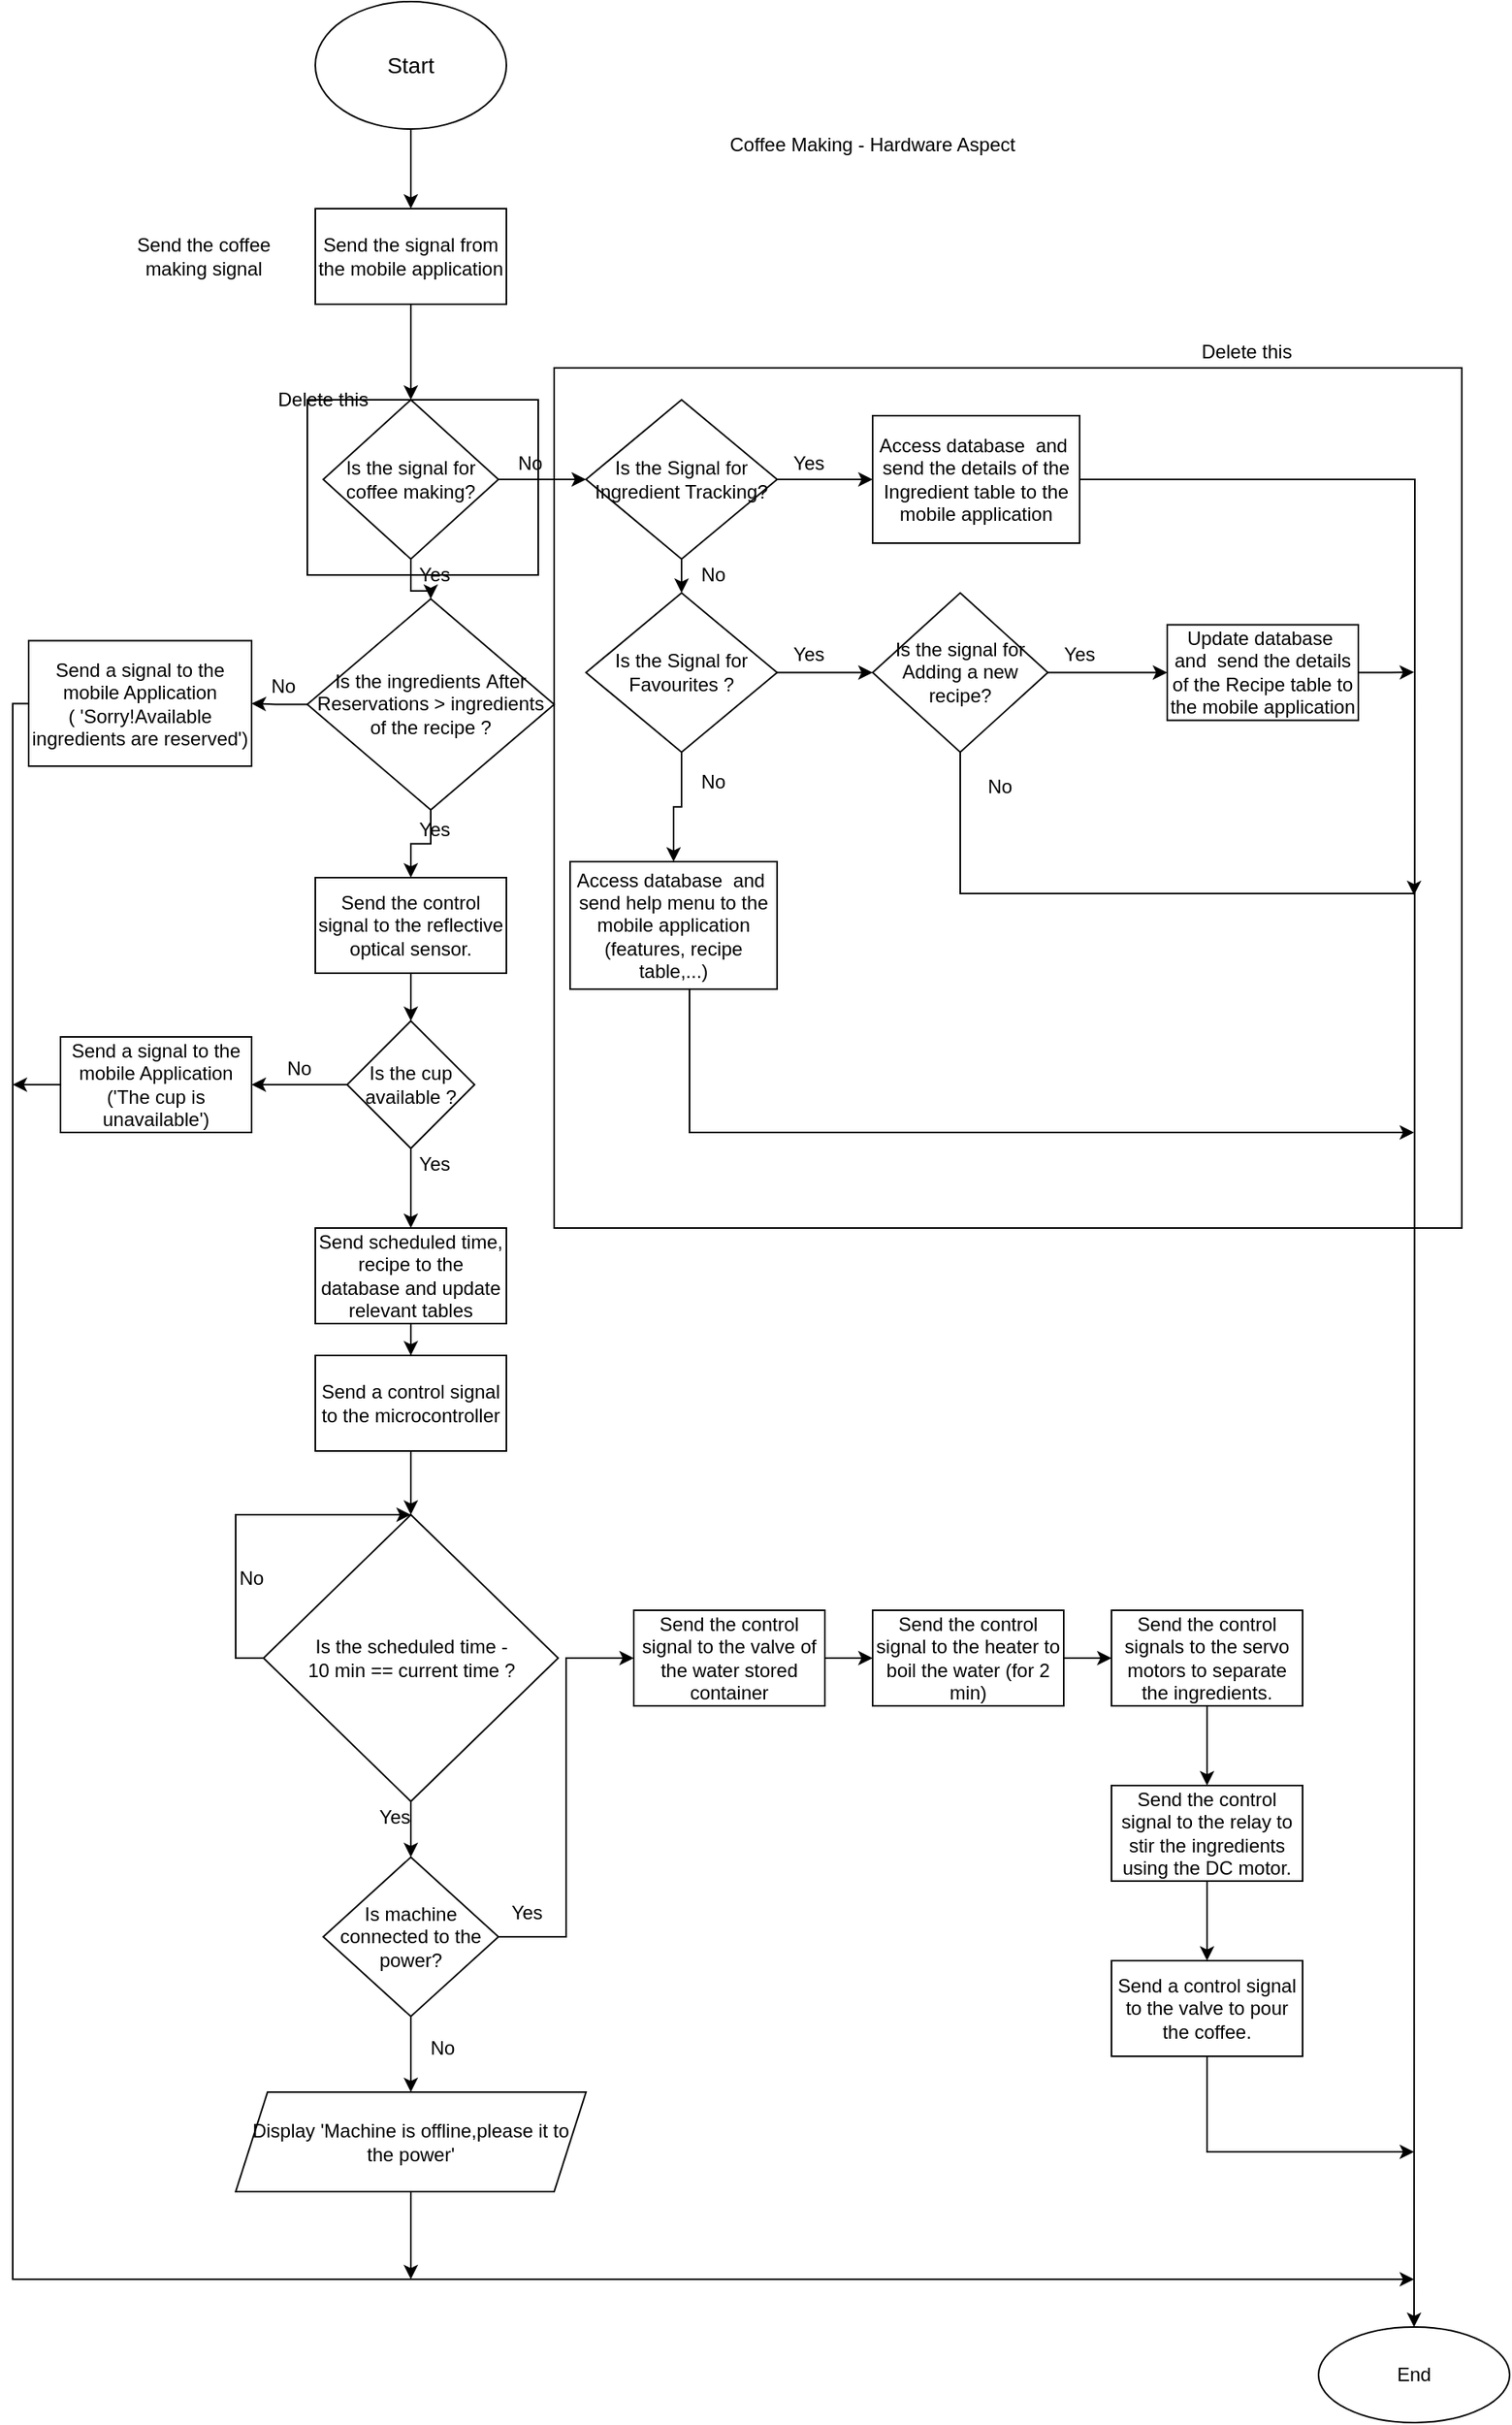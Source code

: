 <mxfile version="14.9.8" type="device"><diagram id="wZWZ_auY-8a6exWJtrAD" name="Page-1"><mxGraphModel dx="1038" dy="1624" grid="1" gridSize="10" guides="1" tooltips="1" connect="1" arrows="1" fold="1" page="1" pageScale="1" pageWidth="850" pageHeight="1100" math="0" shadow="0"><root><mxCell id="0"/><mxCell id="1" parent="0"/><mxCell id="b6nD60A77pPx2c3iy6p7-6" value="" style="edgeStyle=orthogonalEdgeStyle;rounded=0;orthogonalLoop=1;jettySize=auto;html=1;" parent="1" source="b6nD60A77pPx2c3iy6p7-4" target="b6nD60A77pPx2c3iy6p7-5" edge="1"><mxGeometry relative="1" as="geometry"/></mxCell><mxCell id="b6nD60A77pPx2c3iy6p7-4" value="&lt;font style=&quot;font-size: 14px&quot;&gt;Start&lt;/font&gt;" style="ellipse;whiteSpace=wrap;html=1;" parent="1" vertex="1"><mxGeometry x="350" y="-420" width="120" height="80" as="geometry"/></mxCell><mxCell id="b6nD60A77pPx2c3iy6p7-8" value="" style="edgeStyle=orthogonalEdgeStyle;rounded=0;orthogonalLoop=1;jettySize=auto;html=1;" parent="1" source="b6nD60A77pPx2c3iy6p7-5" target="b6nD60A77pPx2c3iy6p7-7" edge="1"><mxGeometry relative="1" as="geometry"/></mxCell><mxCell id="b6nD60A77pPx2c3iy6p7-5" value="Send the signal from the mobile application" style="whiteSpace=wrap;html=1;" parent="1" vertex="1"><mxGeometry x="350" y="-290" width="120" height="60" as="geometry"/></mxCell><mxCell id="b6nD60A77pPx2c3iy6p7-10" value="" style="edgeStyle=orthogonalEdgeStyle;rounded=0;orthogonalLoop=1;jettySize=auto;html=1;" parent="1" source="b6nD60A77pPx2c3iy6p7-7" target="b6nD60A77pPx2c3iy6p7-9" edge="1"><mxGeometry relative="1" as="geometry"/></mxCell><mxCell id="b6nD60A77pPx2c3iy6p7-64" value="" style="edgeStyle=orthogonalEdgeStyle;rounded=0;orthogonalLoop=1;jettySize=auto;html=1;" parent="1" source="b6nD60A77pPx2c3iy6p7-7" target="b6nD60A77pPx2c3iy6p7-63" edge="1"><mxGeometry relative="1" as="geometry"/></mxCell><mxCell id="b6nD60A77pPx2c3iy6p7-7" value="Is the signal for coffee making?" style="rhombus;whiteSpace=wrap;html=1;" parent="1" vertex="1"><mxGeometry x="355" y="-170" width="110" height="100" as="geometry"/></mxCell><mxCell id="b6nD60A77pPx2c3iy6p7-16" value="" style="edgeStyle=orthogonalEdgeStyle;rounded=0;orthogonalLoop=1;jettySize=auto;html=1;" parent="1" source="b6nD60A77pPx2c3iy6p7-9" edge="1"><mxGeometry relative="1" as="geometry"><mxPoint x="700" y="-120" as="targetPoint"/></mxGeometry></mxCell><mxCell id="HlUq7J2xlEwSwo_FzvQI-16" value="" style="edgeStyle=orthogonalEdgeStyle;rounded=0;orthogonalLoop=1;jettySize=auto;html=1;" edge="1" parent="1" source="b6nD60A77pPx2c3iy6p7-9" target="HlUq7J2xlEwSwo_FzvQI-15"><mxGeometry relative="1" as="geometry"/></mxCell><mxCell id="b6nD60A77pPx2c3iy6p7-9" value="Is the Signal for Ingredient Tracking?" style="rhombus;whiteSpace=wrap;html=1;" parent="1" vertex="1"><mxGeometry x="520" y="-170" width="120" height="100" as="geometry"/></mxCell><mxCell id="b6nD60A77pPx2c3iy6p7-11" value="No" style="text;html=1;strokeColor=none;fillColor=none;align=center;verticalAlign=middle;whiteSpace=wrap;rounded=0;" parent="1" vertex="1"><mxGeometry x="465" y="-140" width="40" height="20" as="geometry"/></mxCell><mxCell id="b6nD60A77pPx2c3iy6p7-14" value="Yes" style="text;html=1;strokeColor=none;fillColor=none;align=center;verticalAlign=middle;whiteSpace=wrap;rounded=0;" parent="1" vertex="1"><mxGeometry x="640" y="-140" width="40" height="20" as="geometry"/></mxCell><mxCell id="b6nD60A77pPx2c3iy6p7-142" value="" style="edgeStyle=orthogonalEdgeStyle;rounded=0;orthogonalLoop=1;jettySize=auto;html=1;exitX=1;exitY=0.5;exitDx=0;exitDy=0;" parent="1" source="HlUq7J2xlEwSwo_FzvQI-12" edge="1"><mxGeometry relative="1" as="geometry"><mxPoint x="1040" y="1040" as="targetPoint"/><mxPoint x="1040" y="260" as="sourcePoint"/></mxGeometry></mxCell><mxCell id="b6nD60A77pPx2c3iy6p7-144" value="" style="edgeStyle=orthogonalEdgeStyle;rounded=0;orthogonalLoop=1;jettySize=auto;html=1;" parent="1" source="b6nD60A77pPx2c3iy6p7-33" edge="1"><mxGeometry relative="1" as="geometry"><mxPoint x="1040" y="290" as="targetPoint"/><Array as="points"><mxPoint x="585" y="290"/><mxPoint x="1040" y="290"/></Array></mxGeometry></mxCell><mxCell id="b6nD60A77pPx2c3iy6p7-33" value="Access database&amp;nbsp; and&amp;nbsp; send help menu to the mobile application (features, recipe table,...)" style="whiteSpace=wrap;html=1;" parent="1" vertex="1"><mxGeometry x="510" y="120" width="130" height="80" as="geometry"/></mxCell><mxCell id="b6nD60A77pPx2c3iy6p7-35" value="No" style="text;html=1;strokeColor=none;fillColor=none;align=center;verticalAlign=middle;whiteSpace=wrap;rounded=0;" parent="1" vertex="1"><mxGeometry x="580" y="-70" width="40" height="20" as="geometry"/></mxCell><mxCell id="b6nD60A77pPx2c3iy6p7-40" value="Yes" style="text;html=1;strokeColor=none;fillColor=none;align=center;verticalAlign=middle;whiteSpace=wrap;rounded=0;" parent="1" vertex="1"><mxGeometry x="405" y="-70" width="40" height="20" as="geometry"/></mxCell><mxCell id="b6nD60A77pPx2c3iy6p7-91" value="" style="edgeStyle=orthogonalEdgeStyle;rounded=0;orthogonalLoop=1;jettySize=auto;html=1;" parent="1" source="b6nD60A77pPx2c3iy6p7-63" target="b6nD60A77pPx2c3iy6p7-90" edge="1"><mxGeometry relative="1" as="geometry"/></mxCell><mxCell id="b6nD60A77pPx2c3iy6p7-129" value="" style="edgeStyle=orthogonalEdgeStyle;rounded=0;orthogonalLoop=1;jettySize=auto;html=1;" parent="1" source="b6nD60A77pPx2c3iy6p7-63" target="b6nD60A77pPx2c3iy6p7-128" edge="1"><mxGeometry relative="1" as="geometry"/></mxCell><mxCell id="b6nD60A77pPx2c3iy6p7-63" value="Is the ingredients &lt;font style=&quot;font-size: 12px&quot;&gt;&lt;span style=&quot;font-family: &amp;#34;arial&amp;#34; ; color: rgb(0 , 0 , 0) ; background-color: transparent ; font-weight: 400 ; font-style: normal ; font-variant: normal ; text-decoration: none ; vertical-align: baseline&quot; id=&quot;docs-internal-guid-48b0900f-7fff-f5a5-4f11-e0c168b4fd7b&quot;&gt;After Reservations&lt;/span&gt; &lt;/font&gt;&amp;gt; ingredients of the recipe ?" style="rhombus;whiteSpace=wrap;html=1;" parent="1" vertex="1"><mxGeometry x="345" y="-45" width="155" height="132.5" as="geometry"/></mxCell><mxCell id="b6nD60A77pPx2c3iy6p7-72" value="" style="edgeStyle=orthogonalEdgeStyle;rounded=0;orthogonalLoop=1;jettySize=auto;html=1;exitX=0;exitY=0.5;exitDx=0;exitDy=0;" parent="1" source="b6nD60A77pPx2c3iy6p7-113" edge="1"><mxGeometry relative="1" as="geometry"><mxPoint x="410" y="530" as="targetPoint"/><Array as="points"><mxPoint x="300" y="620"/><mxPoint x="300" y="530"/></Array><mxPoint x="335" y="620" as="sourcePoint"/></mxGeometry></mxCell><mxCell id="b6nD60A77pPx2c3iy6p7-87" value="Yes" style="text;html=1;strokeColor=none;fillColor=none;align=center;verticalAlign=middle;whiteSpace=wrap;rounded=0;" parent="1" vertex="1"><mxGeometry x="405" y="300" width="40" height="20" as="geometry"/></mxCell><mxCell id="b6nD60A77pPx2c3iy6p7-136" value="" style="edgeStyle=orthogonalEdgeStyle;rounded=0;orthogonalLoop=1;jettySize=auto;html=1;" parent="1" source="b6nD60A77pPx2c3iy6p7-90" edge="1"><mxGeometry relative="1" as="geometry"><mxPoint x="1040" y="1010" as="targetPoint"/><Array as="points"><mxPoint x="160" y="21"/><mxPoint x="160" y="1010"/><mxPoint x="1040" y="1010"/></Array></mxGeometry></mxCell><mxCell id="b6nD60A77pPx2c3iy6p7-90" value="&lt;div&gt;Send a signal to the mobile Application&lt;/div&gt;&lt;div&gt;( '&lt;font style=&quot;font-size: 12px&quot;&gt;&lt;span style=&quot;font-family: &amp;#34;arial&amp;#34; ; color: rgb(0 , 0 , 0) ; background-color: transparent ; font-weight: 400 ; font-style: normal ; font-variant: normal ; text-decoration: none ; vertical-align: baseline&quot; id=&quot;docs-internal-guid-9f26664d-7fff-c179-423a-fc2d87ae6858&quot;&gt;Sorry!Available ingredients are reserved&lt;/span&gt;&lt;/font&gt;')&lt;/div&gt;" style="whiteSpace=wrap;html=1;" parent="1" vertex="1"><mxGeometry x="170" y="-18.75" width="140" height="78.75" as="geometry"/></mxCell><mxCell id="b6nD60A77pPx2c3iy6p7-92" value="No" style="text;html=1;strokeColor=none;fillColor=none;align=center;verticalAlign=middle;whiteSpace=wrap;rounded=0;" parent="1" vertex="1"><mxGeometry x="310" width="40" height="20" as="geometry"/></mxCell><mxCell id="b6nD60A77pPx2c3iy6p7-102" value="" style="edgeStyle=orthogonalEdgeStyle;rounded=0;orthogonalLoop=1;jettySize=auto;html=1;" parent="1" source="b6nD60A77pPx2c3iy6p7-103" target="b6nD60A77pPx2c3iy6p7-106" edge="1"><mxGeometry relative="1" as="geometry"/></mxCell><mxCell id="b6nD60A77pPx2c3iy6p7-125" value="" style="edgeStyle=orthogonalEdgeStyle;rounded=0;orthogonalLoop=1;jettySize=auto;html=1;" parent="1" source="b6nD60A77pPx2c3iy6p7-103" target="b6nD60A77pPx2c3iy6p7-109" edge="1"><mxGeometry relative="1" as="geometry"/></mxCell><mxCell id="b6nD60A77pPx2c3iy6p7-103" value="Is the cup available ?" style="rhombus;whiteSpace=wrap;html=1;" parent="1" vertex="1"><mxGeometry x="370" y="220" width="80" height="80" as="geometry"/></mxCell><mxCell id="b6nD60A77pPx2c3iy6p7-150" value="" style="edgeStyle=orthogonalEdgeStyle;rounded=0;orthogonalLoop=1;jettySize=auto;html=1;" parent="1" source="b6nD60A77pPx2c3iy6p7-104" edge="1"><mxGeometry relative="1" as="geometry"><mxPoint x="1040" y="930" as="targetPoint"/><Array as="points"><mxPoint x="910" y="930"/></Array></mxGeometry></mxCell><mxCell id="b6nD60A77pPx2c3iy6p7-104" value="Send a control signal to the valve to pour the coffee." style="whiteSpace=wrap;html=1;" parent="1" vertex="1"><mxGeometry x="850" y="810" width="120" height="60" as="geometry"/></mxCell><mxCell id="b6nD60A77pPx2c3iy6p7-105" value="No" style="text;html=1;strokeColor=none;fillColor=none;align=center;verticalAlign=middle;whiteSpace=wrap;rounded=0;" parent="1" vertex="1"><mxGeometry x="320" y="240" width="40" height="20" as="geometry"/></mxCell><mxCell id="b6nD60A77pPx2c3iy6p7-138" value="" style="edgeStyle=orthogonalEdgeStyle;rounded=0;orthogonalLoop=1;jettySize=auto;html=1;" parent="1" source="b6nD60A77pPx2c3iy6p7-106" edge="1"><mxGeometry relative="1" as="geometry"><mxPoint x="160" y="260" as="targetPoint"/></mxGeometry></mxCell><mxCell id="b6nD60A77pPx2c3iy6p7-106" value="&lt;div&gt;Send a signal to the mobile Application&lt;/div&gt;&lt;div&gt;('The cup is unavailable')&lt;br&gt;&lt;/div&gt;" style="whiteSpace=wrap;html=1;" parent="1" vertex="1"><mxGeometry x="190" y="230" width="120" height="60" as="geometry"/></mxCell><mxCell id="b6nD60A77pPx2c3iy6p7-108" value="" style="edgeStyle=orthogonalEdgeStyle;rounded=0;orthogonalLoop=1;jettySize=auto;html=1;" parent="1" source="b6nD60A77pPx2c3iy6p7-109" target="b6nD60A77pPx2c3iy6p7-111" edge="1"><mxGeometry relative="1" as="geometry"/></mxCell><mxCell id="b6nD60A77pPx2c3iy6p7-109" value="Send scheduled time, recipe to the database and update relevant tables" style="whiteSpace=wrap;html=1;" parent="1" vertex="1"><mxGeometry x="350" y="350" width="120" height="60" as="geometry"/></mxCell><mxCell id="b6nD60A77pPx2c3iy6p7-110" value="" style="edgeStyle=orthogonalEdgeStyle;rounded=0;orthogonalLoop=1;jettySize=auto;html=1;" parent="1" source="b6nD60A77pPx2c3iy6p7-111" target="b6nD60A77pPx2c3iy6p7-113" edge="1"><mxGeometry relative="1" as="geometry"/></mxCell><mxCell id="b6nD60A77pPx2c3iy6p7-111" value="Send a control signal to the microcontroller" style="whiteSpace=wrap;html=1;" parent="1" vertex="1"><mxGeometry x="350" y="430" width="120" height="60" as="geometry"/></mxCell><mxCell id="HlUq7J2xlEwSwo_FzvQI-6" value="" style="edgeStyle=orthogonalEdgeStyle;rounded=0;orthogonalLoop=1;jettySize=auto;html=1;" edge="1" parent="1" source="b6nD60A77pPx2c3iy6p7-113" target="HlUq7J2xlEwSwo_FzvQI-2"><mxGeometry relative="1" as="geometry"/></mxCell><mxCell id="b6nD60A77pPx2c3iy6p7-113" value="&lt;div&gt;Is the scheduled time - &lt;br&gt;&lt;/div&gt;&lt;div&gt;10 min == current time ?&lt;/div&gt;" style="rhombus;whiteSpace=wrap;html=1;" parent="1" vertex="1"><mxGeometry x="317.5" y="530" width="185" height="180" as="geometry"/></mxCell><mxCell id="b6nD60A77pPx2c3iy6p7-114" value="" style="edgeStyle=orthogonalEdgeStyle;rounded=0;orthogonalLoop=1;jettySize=auto;html=1;" parent="1" source="b6nD60A77pPx2c3iy6p7-115" target="b6nD60A77pPx2c3iy6p7-117" edge="1"><mxGeometry relative="1" as="geometry"/></mxCell><mxCell id="b6nD60A77pPx2c3iy6p7-115" value="Send the control signal to the valve of the water stored container " style="whiteSpace=wrap;html=1;" parent="1" vertex="1"><mxGeometry x="550" y="590" width="120" height="60" as="geometry"/></mxCell><mxCell id="b6nD60A77pPx2c3iy6p7-116" value="" style="edgeStyle=orthogonalEdgeStyle;rounded=0;orthogonalLoop=1;jettySize=auto;html=1;" parent="1" source="b6nD60A77pPx2c3iy6p7-117" target="b6nD60A77pPx2c3iy6p7-120" edge="1"><mxGeometry relative="1" as="geometry"/></mxCell><mxCell id="b6nD60A77pPx2c3iy6p7-117" value="Send the control signal to the heater to boil the water (for 2 min)" style="whiteSpace=wrap;html=1;" parent="1" vertex="1"><mxGeometry x="700" y="590" width="120" height="60" as="geometry"/></mxCell><mxCell id="b6nD60A77pPx2c3iy6p7-118" value="Yes" style="text;html=1;strokeColor=none;fillColor=none;align=center;verticalAlign=middle;whiteSpace=wrap;rounded=0;" parent="1" vertex="1"><mxGeometry x="462.5" y="770" width="40" height="20" as="geometry"/></mxCell><mxCell id="b6nD60A77pPx2c3iy6p7-145" value="" style="edgeStyle=orthogonalEdgeStyle;rounded=0;orthogonalLoop=1;jettySize=auto;html=1;" parent="1" source="b6nD60A77pPx2c3iy6p7-120" target="b6nD60A77pPx2c3iy6p7-122" edge="1"><mxGeometry relative="1" as="geometry"/></mxCell><mxCell id="b6nD60A77pPx2c3iy6p7-120" value="Send the control signals to the servo motors to separate the ingredients." style="whiteSpace=wrap;html=1;" parent="1" vertex="1"><mxGeometry x="850" y="590" width="120" height="60" as="geometry"/></mxCell><mxCell id="b6nD60A77pPx2c3iy6p7-146" value="" style="edgeStyle=orthogonalEdgeStyle;rounded=0;orthogonalLoop=1;jettySize=auto;html=1;" parent="1" source="b6nD60A77pPx2c3iy6p7-122" target="b6nD60A77pPx2c3iy6p7-104" edge="1"><mxGeometry relative="1" as="geometry"/></mxCell><mxCell id="b6nD60A77pPx2c3iy6p7-122" value="Send the control signal to the relay to stir the ingredients using the DC motor." style="whiteSpace=wrap;html=1;" parent="1" vertex="1"><mxGeometry x="850" y="700" width="120" height="60" as="geometry"/></mxCell><mxCell id="b6nD60A77pPx2c3iy6p7-127" value="Yes" style="text;html=1;strokeColor=none;fillColor=none;align=center;verticalAlign=middle;whiteSpace=wrap;rounded=0;" parent="1" vertex="1"><mxGeometry x="405" y="90" width="40" height="20" as="geometry"/></mxCell><mxCell id="b6nD60A77pPx2c3iy6p7-130" value="" style="edgeStyle=orthogonalEdgeStyle;rounded=0;orthogonalLoop=1;jettySize=auto;html=1;" parent="1" source="b6nD60A77pPx2c3iy6p7-128" target="b6nD60A77pPx2c3iy6p7-103" edge="1"><mxGeometry relative="1" as="geometry"/></mxCell><mxCell id="b6nD60A77pPx2c3iy6p7-128" value="Send the control signal to the reflective optical sensor." style="whiteSpace=wrap;html=1;" parent="1" vertex="1"><mxGeometry x="350" y="130" width="120" height="60" as="geometry"/></mxCell><mxCell id="b6nD60A77pPx2c3iy6p7-131" value="No" style="text;html=1;strokeColor=none;fillColor=none;align=center;verticalAlign=middle;whiteSpace=wrap;rounded=0;" parent="1" vertex="1"><mxGeometry x="290" y="560" width="40" height="20" as="geometry"/></mxCell><mxCell id="b6nD60A77pPx2c3iy6p7-133" value="End" style="ellipse;whiteSpace=wrap;html=1;" parent="1" vertex="1"><mxGeometry x="980" y="1040" width="120" height="60" as="geometry"/></mxCell><mxCell id="HlUq7J2xlEwSwo_FzvQI-1" value="" style="edgeStyle=orthogonalEdgeStyle;rounded=0;orthogonalLoop=1;jettySize=auto;html=1;" edge="1" parent="1" source="HlUq7J2xlEwSwo_FzvQI-2" target="HlUq7J2xlEwSwo_FzvQI-5"><mxGeometry relative="1" as="geometry"/></mxCell><mxCell id="HlUq7J2xlEwSwo_FzvQI-9" value="" style="edgeStyle=orthogonalEdgeStyle;rounded=0;orthogonalLoop=1;jettySize=auto;html=1;entryX=0;entryY=0.5;entryDx=0;entryDy=0;" edge="1" parent="1" source="HlUq7J2xlEwSwo_FzvQI-2" target="b6nD60A77pPx2c3iy6p7-115"><mxGeometry relative="1" as="geometry"><mxPoint x="540" y="795" as="targetPoint"/></mxGeometry></mxCell><mxCell id="HlUq7J2xlEwSwo_FzvQI-2" value="Is machine connected to the power?" style="rhombus;whiteSpace=wrap;html=1;strokeWidth=1;" vertex="1" parent="1"><mxGeometry x="355" y="745" width="110" height="100" as="geometry"/></mxCell><mxCell id="HlUq7J2xlEwSwo_FzvQI-3" value="Yes" style="text;html=1;strokeColor=none;fillColor=none;align=center;verticalAlign=middle;whiteSpace=wrap;rounded=0;" vertex="1" parent="1"><mxGeometry x="380" y="710" width="40" height="20" as="geometry"/></mxCell><mxCell id="HlUq7J2xlEwSwo_FzvQI-4" value="No" style="text;html=1;strokeColor=none;fillColor=none;align=center;verticalAlign=middle;whiteSpace=wrap;rounded=0;" vertex="1" parent="1"><mxGeometry x="410" y="855" width="40" height="20" as="geometry"/></mxCell><mxCell id="HlUq7J2xlEwSwo_FzvQI-11" value="" style="edgeStyle=orthogonalEdgeStyle;rounded=0;orthogonalLoop=1;jettySize=auto;html=1;" edge="1" parent="1" source="HlUq7J2xlEwSwo_FzvQI-5"><mxGeometry relative="1" as="geometry"><mxPoint x="410" y="1010" as="targetPoint"/></mxGeometry></mxCell><mxCell id="HlUq7J2xlEwSwo_FzvQI-5" value="Display 'Machine is offline,please it to the power'" style="shape=parallelogram;perimeter=parallelogramPerimeter;whiteSpace=wrap;html=1;fixedSize=1;strokeWidth=1;" vertex="1" parent="1"><mxGeometry x="300" y="892.5" width="220" height="62.5" as="geometry"/></mxCell><mxCell id="HlUq7J2xlEwSwo_FzvQI-12" value="Access database&amp;nbsp; and&amp;nbsp; send the details of the Ingredient table to the mobile application" style="whiteSpace=wrap;html=1;" vertex="1" parent="1"><mxGeometry x="700" y="-160" width="130" height="80" as="geometry"/></mxCell><mxCell id="HlUq7J2xlEwSwo_FzvQI-18" value="" style="edgeStyle=orthogonalEdgeStyle;rounded=0;orthogonalLoop=1;jettySize=auto;html=1;" edge="1" parent="1" source="HlUq7J2xlEwSwo_FzvQI-15" target="HlUq7J2xlEwSwo_FzvQI-17"><mxGeometry relative="1" as="geometry"/></mxCell><mxCell id="HlUq7J2xlEwSwo_FzvQI-28" value="" style="edgeStyle=orthogonalEdgeStyle;rounded=0;orthogonalLoop=1;jettySize=auto;html=1;" edge="1" parent="1" source="HlUq7J2xlEwSwo_FzvQI-15" target="b6nD60A77pPx2c3iy6p7-33"><mxGeometry relative="1" as="geometry"/></mxCell><mxCell id="HlUq7J2xlEwSwo_FzvQI-15" value="Is the Signal for Favourites ?" style="rhombus;whiteSpace=wrap;html=1;" vertex="1" parent="1"><mxGeometry x="520" y="-48.75" width="120" height="100" as="geometry"/></mxCell><mxCell id="HlUq7J2xlEwSwo_FzvQI-20" value="" style="edgeStyle=orthogonalEdgeStyle;rounded=0;orthogonalLoop=1;jettySize=auto;html=1;" edge="1" parent="1" source="HlUq7J2xlEwSwo_FzvQI-17" target="HlUq7J2xlEwSwo_FzvQI-19"><mxGeometry relative="1" as="geometry"/></mxCell><mxCell id="HlUq7J2xlEwSwo_FzvQI-32" value="" style="edgeStyle=orthogonalEdgeStyle;rounded=0;orthogonalLoop=1;jettySize=auto;html=1;" edge="1" parent="1" source="HlUq7J2xlEwSwo_FzvQI-17"><mxGeometry relative="1" as="geometry"><mxPoint x="1040" y="141" as="targetPoint"/><Array as="points"><mxPoint x="755" y="140"/></Array></mxGeometry></mxCell><mxCell id="HlUq7J2xlEwSwo_FzvQI-17" value="&lt;div&gt;Is the signal for Adding a new recipe?&lt;/div&gt;" style="rhombus;whiteSpace=wrap;html=1;" vertex="1" parent="1"><mxGeometry x="700" y="-48.75" width="110" height="100" as="geometry"/></mxCell><mxCell id="HlUq7J2xlEwSwo_FzvQI-22" value="" style="edgeStyle=orthogonalEdgeStyle;rounded=0;orthogonalLoop=1;jettySize=auto;html=1;" edge="1" parent="1" source="HlUq7J2xlEwSwo_FzvQI-19"><mxGeometry relative="1" as="geometry"><mxPoint x="1040" y="1" as="targetPoint"/></mxGeometry></mxCell><mxCell id="HlUq7J2xlEwSwo_FzvQI-19" value="Update database&amp;nbsp; and&amp;nbsp; send the details of the Recipe table to the mobile application" style="whiteSpace=wrap;html=1;" vertex="1" parent="1"><mxGeometry x="885" y="-28.75" width="120" height="60" as="geometry"/></mxCell><mxCell id="HlUq7J2xlEwSwo_FzvQI-23" value="Yes" style="text;html=1;strokeColor=none;fillColor=none;align=center;verticalAlign=middle;whiteSpace=wrap;rounded=0;" vertex="1" parent="1"><mxGeometry x="810" y="-20" width="40" height="20" as="geometry"/></mxCell><mxCell id="HlUq7J2xlEwSwo_FzvQI-26" value="No" style="text;html=1;strokeColor=none;fillColor=none;align=center;verticalAlign=middle;whiteSpace=wrap;rounded=0;" vertex="1" parent="1"><mxGeometry x="760" y="62.5" width="40" height="20" as="geometry"/></mxCell><mxCell id="HlUq7J2xlEwSwo_FzvQI-29" value="No" style="text;html=1;strokeColor=none;fillColor=none;align=center;verticalAlign=middle;whiteSpace=wrap;rounded=0;" vertex="1" parent="1"><mxGeometry x="580" y="60" width="40" height="20" as="geometry"/></mxCell><mxCell id="HlUq7J2xlEwSwo_FzvQI-30" value="Yes" style="text;html=1;strokeColor=none;fillColor=none;align=center;verticalAlign=middle;whiteSpace=wrap;rounded=0;" vertex="1" parent="1"><mxGeometry x="640" y="-20" width="40" height="20" as="geometry"/></mxCell><mxCell id="HlUq7J2xlEwSwo_FzvQI-33" value="" style="rounded=0;whiteSpace=wrap;html=1;strokeWidth=1;fillColor=none;" vertex="1" parent="1"><mxGeometry x="500" y="-190" width="570" height="540" as="geometry"/></mxCell><mxCell id="HlUq7J2xlEwSwo_FzvQI-34" value="Delete this" style="text;html=1;strokeColor=none;fillColor=none;align=center;verticalAlign=middle;whiteSpace=wrap;rounded=0;" vertex="1" parent="1"><mxGeometry x="890" y="-210" width="90" height="20" as="geometry"/></mxCell><mxCell id="HlUq7J2xlEwSwo_FzvQI-35" value="Send the coffee making signal " style="text;html=1;strokeColor=none;fillColor=none;align=center;verticalAlign=middle;whiteSpace=wrap;rounded=0;" vertex="1" parent="1"><mxGeometry x="230" y="-270" width="100" height="20" as="geometry"/></mxCell><mxCell id="HlUq7J2xlEwSwo_FzvQI-36" value="Coffee Making - Hardware Aspect" style="text;html=1;strokeColor=none;fillColor=none;align=center;verticalAlign=middle;whiteSpace=wrap;rounded=0;" vertex="1" parent="1"><mxGeometry x="600" y="-370" width="200" height="80" as="geometry"/></mxCell><mxCell id="HlUq7J2xlEwSwo_FzvQI-37" value="" style="rounded=0;whiteSpace=wrap;html=1;strokeWidth=1;fillColor=none;" vertex="1" parent="1"><mxGeometry x="345" y="-170" width="145" height="110" as="geometry"/></mxCell><mxCell id="HlUq7J2xlEwSwo_FzvQI-38" value="Delete this" style="text;html=1;strokeColor=none;fillColor=none;align=center;verticalAlign=middle;whiteSpace=wrap;rounded=0;" vertex="1" parent="1"><mxGeometry x="310" y="-180" width="90" height="20" as="geometry"/></mxCell></root></mxGraphModel></diagram></mxfile>